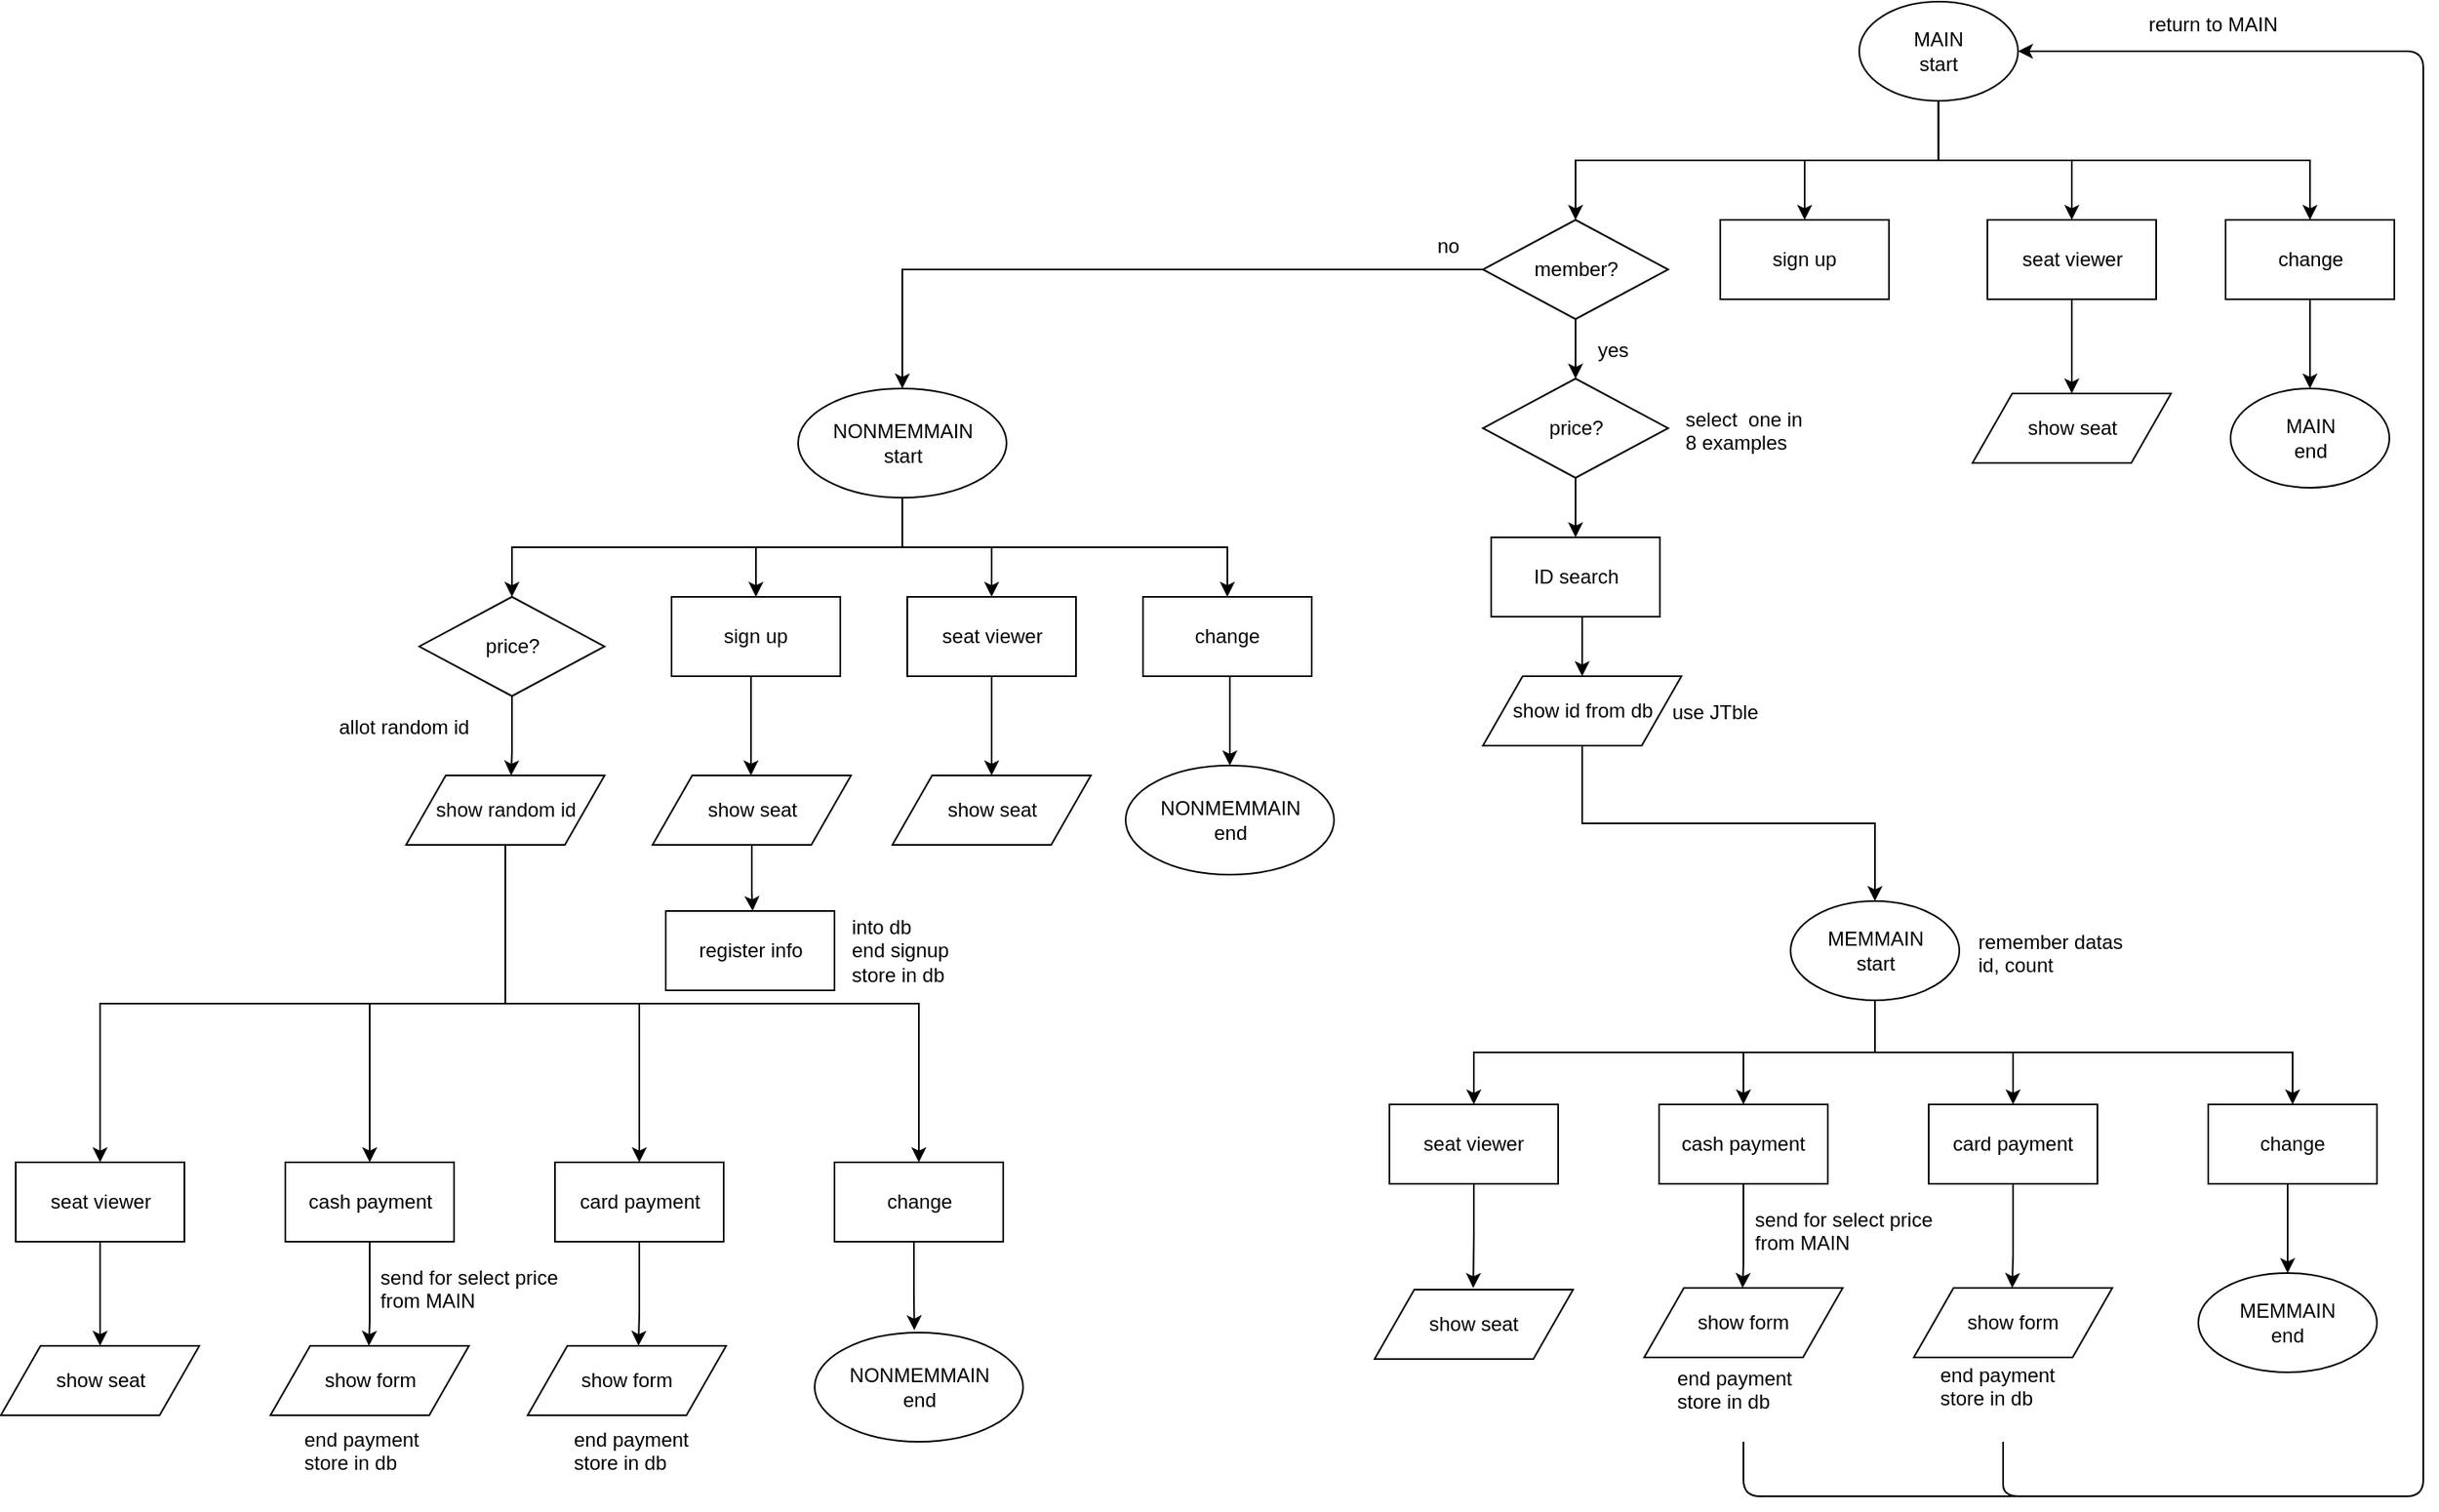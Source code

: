 <mxfile version="10.6.9" type="github"><diagram id="abuP0FmpQLj8DSwui26u" name="Page-1"><mxGraphModel dx="1394" dy="752" grid="1" gridSize="6" guides="1" tooltips="1" connect="1" arrows="1" fold="1" page="1" pageScale="1" pageWidth="2339" pageHeight="3300" math="0" shadow="0"><root><mxCell id="0"/><mxCell id="1" parent="0"/><mxCell id="RJyOCWjq-59tH7s2ldCN-9" style="edgeStyle=orthogonalEdgeStyle;rounded=0;orthogonalLoop=1;jettySize=auto;html=1;exitX=0.5;exitY=1;exitDx=0;exitDy=0;entryX=0.5;entryY=0;entryDx=0;entryDy=0;" parent="1" target="RJyOCWjq-59tH7s2ldCN-10" edge="1"><mxGeometry relative="1" as="geometry"><mxPoint x="2016.765" y="158" as="targetPoint"/><mxPoint x="2016.765" y="85.824" as="sourcePoint"/><Array as="points"><mxPoint x="2017" y="122"/><mxPoint x="1936" y="122"/></Array></mxGeometry></mxCell><mxCell id="RJyOCWjq-59tH7s2ldCN-20" style="edgeStyle=orthogonalEdgeStyle;rounded=0;orthogonalLoop=1;jettySize=auto;html=1;exitX=0.5;exitY=1;exitDx=0;exitDy=0;entryX=0.5;entryY=0;entryDx=0;entryDy=0;" parent="1" source="RJyOCWjq-59tH7s2ldCN-1" target="RJyOCWjq-59tH7s2ldCN-12" edge="1"><mxGeometry relative="1" as="geometry"/></mxCell><mxCell id="RJyOCWjq-59tH7s2ldCN-21" style="edgeStyle=orthogonalEdgeStyle;rounded=0;orthogonalLoop=1;jettySize=auto;html=1;exitX=0.5;exitY=1;exitDx=0;exitDy=0;" parent="1" source="RJyOCWjq-59tH7s2ldCN-1" target="RJyOCWjq-59tH7s2ldCN-17" edge="1"><mxGeometry relative="1" as="geometry"/></mxCell><mxCell id="RJyOCWjq-59tH7s2ldCN-22" style="edgeStyle=orthogonalEdgeStyle;rounded=0;orthogonalLoop=1;jettySize=auto;html=1;exitX=0.5;exitY=1;exitDx=0;exitDy=0;" parent="1" source="RJyOCWjq-59tH7s2ldCN-1" target="RJyOCWjq-59tH7s2ldCN-2" edge="1"><mxGeometry relative="1" as="geometry"/></mxCell><mxCell id="RJyOCWjq-59tH7s2ldCN-1" value="MAIN&lt;br&gt;start&lt;br&gt;" style="ellipse;whiteSpace=wrap;html=1;" parent="1" vertex="1"><mxGeometry x="1969" y="26" width="96" height="60" as="geometry"/></mxCell><mxCell id="RJyOCWjq-59tH7s2ldCN-5" value="" style="edgeStyle=orthogonalEdgeStyle;rounded=0;orthogonalLoop=1;jettySize=auto;html=1;" parent="1" source="RJyOCWjq-59tH7s2ldCN-2" target="RJyOCWjq-59tH7s2ldCN-4" edge="1"><mxGeometry relative="1" as="geometry"/></mxCell><mxCell id="RJyOCWjq-59tH7s2ldCN-29" value="" style="edgeStyle=orthogonalEdgeStyle;rounded=0;orthogonalLoop=1;jettySize=auto;html=1;entryX=0.5;entryY=0;entryDx=0;entryDy=0;" parent="1" source="RJyOCWjq-59tH7s2ldCN-2" target="RJyOCWjq-59tH7s2ldCN-62" edge="1"><mxGeometry relative="1" as="geometry"><mxPoint x="1393.618" y="265.824" as="targetPoint"/></mxGeometry></mxCell><mxCell id="RJyOCWjq-59tH7s2ldCN-2" value="member?" style="rhombus;whiteSpace=wrap;html=1;" parent="1" vertex="1"><mxGeometry x="1741.5" y="158" width="112" height="60" as="geometry"/></mxCell><mxCell id="RJyOCWjq-59tH7s2ldCN-53" value="" style="edgeStyle=orthogonalEdgeStyle;rounded=0;orthogonalLoop=1;jettySize=auto;html=1;entryX=0.5;entryY=0;entryDx=0;entryDy=0;" parent="1" source="RJyOCWjq-59tH7s2ldCN-4" target="RJyOCWjq-59tH7s2ldCN-54" edge="1"><mxGeometry relative="1" as="geometry"><mxPoint x="1797.5" y="350" as="targetPoint"/></mxGeometry></mxCell><mxCell id="RJyOCWjq-59tH7s2ldCN-4" value="price?" style="rhombus;whiteSpace=wrap;html=1;" parent="1" vertex="1"><mxGeometry x="1741.5" y="254" width="112" height="60" as="geometry"/></mxCell><mxCell id="RJyOCWjq-59tH7s2ldCN-6" value="yes" style="text;html=1;resizable=0;points=[];autosize=1;align=left;verticalAlign=top;spacingTop=-4;" parent="1" vertex="1"><mxGeometry x="1808.5" y="227" width="36" height="18" as="geometry"/></mxCell><mxCell id="RJyOCWjq-59tH7s2ldCN-10" value="sign up" style="rounded=0;whiteSpace=wrap;html=1;" parent="1" vertex="1"><mxGeometry x="1885" y="158" width="102" height="48" as="geometry"/></mxCell><mxCell id="RJyOCWjq-59tH7s2ldCN-82" value="" style="edgeStyle=orthogonalEdgeStyle;rounded=0;orthogonalLoop=1;jettySize=auto;html=1;" parent="1" source="RJyOCWjq-59tH7s2ldCN-12" target="RJyOCWjq-59tH7s2ldCN-81" edge="1"><mxGeometry relative="1" as="geometry"/></mxCell><mxCell id="RJyOCWjq-59tH7s2ldCN-12" value="seat viewer" style="rounded=0;whiteSpace=wrap;html=1;" parent="1" vertex="1"><mxGeometry x="2046.5" y="158" width="102" height="48" as="geometry"/></mxCell><mxCell id="RJyOCWjq-59tH7s2ldCN-24" value="" style="edgeStyle=orthogonalEdgeStyle;rounded=0;orthogonalLoop=1;jettySize=auto;html=1;entryX=0.5;entryY=0;entryDx=0;entryDy=0;" parent="1" source="RJyOCWjq-59tH7s2ldCN-17" target="RJyOCWjq-59tH7s2ldCN-25" edge="1"><mxGeometry relative="1" as="geometry"><mxPoint x="2241.5" y="286" as="targetPoint"/></mxGeometry></mxCell><mxCell id="RJyOCWjq-59tH7s2ldCN-17" value="change" style="rounded=0;whiteSpace=wrap;html=1;" parent="1" vertex="1"><mxGeometry x="2190.5" y="158" width="102" height="48" as="geometry"/></mxCell><mxCell id="RJyOCWjq-59tH7s2ldCN-25" value="MAIN&lt;br&gt;end" style="ellipse;whiteSpace=wrap;html=1;" parent="1" vertex="1"><mxGeometry x="2193.5" y="260" width="96" height="60" as="geometry"/></mxCell><mxCell id="RJyOCWjq-59tH7s2ldCN-34" value="no" style="text;html=1;resizable=0;points=[];autosize=1;align=left;verticalAlign=top;spacingTop=-4;" parent="1" vertex="1"><mxGeometry x="1711.5" y="164" width="30" height="18" as="geometry"/></mxCell><mxCell id="RJyOCWjq-59tH7s2ldCN-151" value="" style="edgeStyle=orthogonalEdgeStyle;rounded=0;orthogonalLoop=1;jettySize=auto;html=1;" parent="1" source="RJyOCWjq-59tH7s2ldCN-41" target="RJyOCWjq-59tH7s2ldCN-150" edge="1"><mxGeometry relative="1" as="geometry"><Array as="points"><mxPoint x="1299" y="450"/><mxPoint x="1299" y="450"/></Array></mxGeometry></mxCell><mxCell id="RJyOCWjq-59tH7s2ldCN-41" value="sign up" style="rounded=0;whiteSpace=wrap;html=1;" parent="1" vertex="1"><mxGeometry x="1251" y="386" width="102" height="48" as="geometry"/></mxCell><mxCell id="RJyOCWjq-59tH7s2ldCN-80" value="" style="edgeStyle=orthogonalEdgeStyle;rounded=0;orthogonalLoop=1;jettySize=auto;html=1;" parent="1" source="RJyOCWjq-59tH7s2ldCN-42" target="RJyOCWjq-59tH7s2ldCN-79" edge="1"><mxGeometry relative="1" as="geometry"/></mxCell><mxCell id="RJyOCWjq-59tH7s2ldCN-42" value="seat viewer" style="rounded=0;whiteSpace=wrap;html=1;" parent="1" vertex="1"><mxGeometry x="1393.5" y="386" width="102" height="48" as="geometry"/></mxCell><mxCell id="RJyOCWjq-59tH7s2ldCN-43" value="" style="edgeStyle=orthogonalEdgeStyle;rounded=0;orthogonalLoop=1;jettySize=auto;html=1;entryX=0.5;entryY=0;entryDx=0;entryDy=0;" parent="1" source="RJyOCWjq-59tH7s2ldCN-44" target="RJyOCWjq-59tH7s2ldCN-45" edge="1"><mxGeometry relative="1" as="geometry"><mxPoint x="1587" y="514" as="targetPoint"/><Array as="points"><mxPoint x="1588.5" y="452"/><mxPoint x="1588.5" y="452"/></Array></mxGeometry></mxCell><mxCell id="RJyOCWjq-59tH7s2ldCN-44" value="change" style="rounded=0;whiteSpace=wrap;html=1;" parent="1" vertex="1"><mxGeometry x="1536" y="386" width="102" height="48" as="geometry"/></mxCell><mxCell id="RJyOCWjq-59tH7s2ldCN-45" value="&lt;div style=&quot;text-align: center&quot;&gt;&lt;span&gt;NONMEMMAIN&lt;/span&gt;&lt;/div&gt;&lt;div style=&quot;text-align: center&quot;&gt;&lt;span&gt;end&lt;/span&gt;&lt;/div&gt;" style="ellipse;whiteSpace=wrap;html=1;" parent="1" vertex="1"><mxGeometry x="1525.5" y="488" width="126" height="66" as="geometry"/></mxCell><mxCell id="RJyOCWjq-59tH7s2ldCN-131" value="" style="edgeStyle=orthogonalEdgeStyle;rounded=0;orthogonalLoop=1;jettySize=auto;html=1;" parent="1" source="RJyOCWjq-59tH7s2ldCN-50" target="RJyOCWjq-59tH7s2ldCN-130" edge="1"><mxGeometry relative="1" as="geometry"><Array as="points"><mxPoint x="1154" y="480"/><mxPoint x="1154" y="480"/></Array></mxGeometry></mxCell><mxCell id="RJyOCWjq-59tH7s2ldCN-50" value="price?" style="rhombus;whiteSpace=wrap;html=1;" parent="1" vertex="1"><mxGeometry x="1098.5" y="386" width="112" height="60" as="geometry"/></mxCell><mxCell id="Haxagmr-71Uvny3Ug78s-7" style="edgeStyle=orthogonalEdgeStyle;rounded=0;orthogonalLoop=1;jettySize=auto;html=1;exitX=0.5;exitY=1;exitDx=0;exitDy=0;entryX=0.5;entryY=0;entryDx=0;entryDy=0;" edge="1" parent="1" source="RJyOCWjq-59tH7s2ldCN-54" target="RJyOCWjq-59tH7s2ldCN-55"><mxGeometry relative="1" as="geometry"/></mxCell><mxCell id="RJyOCWjq-59tH7s2ldCN-54" value="ID search" style="rounded=0;whiteSpace=wrap;html=1;" parent="1" vertex="1"><mxGeometry x="1746.5" y="350" width="102" height="48" as="geometry"/></mxCell><mxCell id="RJyOCWjq-59tH7s2ldCN-166" style="edgeStyle=orthogonalEdgeStyle;rounded=0;orthogonalLoop=1;jettySize=auto;html=1;exitX=0.5;exitY=1;exitDx=0;exitDy=0;entryX=0.5;entryY=0;entryDx=0;entryDy=0;" parent="1" source="RJyOCWjq-59tH7s2ldCN-55" target="RJyOCWjq-59tH7s2ldCN-61" edge="1"><mxGeometry relative="1" as="geometry"/></mxCell><mxCell id="RJyOCWjq-59tH7s2ldCN-55" value="show id from db" style="shape=parallelogram;perimeter=parallelogramPerimeter;whiteSpace=wrap;html=1;" parent="1" vertex="1"><mxGeometry x="1741.5" y="434" width="120" height="42" as="geometry"/></mxCell><mxCell id="RJyOCWjq-59tH7s2ldCN-57" value="use JTble&amp;nbsp;" style="text;html=1;resizable=0;points=[];autosize=1;align=left;verticalAlign=top;spacingTop=-4;" parent="1" vertex="1"><mxGeometry x="1853.5" y="446" width="72" height="18" as="geometry"/></mxCell><mxCell id="RJyOCWjq-59tH7s2ldCN-58" value="select&amp;nbsp; one in&lt;br&gt;8 examples" style="text;html=1;resizable=0;points=[];autosize=1;align=left;verticalAlign=top;spacingTop=-4;" parent="1" vertex="1"><mxGeometry x="1861.5" y="269" width="84" height="30" as="geometry"/></mxCell><mxCell id="RJyOCWjq-59tH7s2ldCN-134" style="edgeStyle=orthogonalEdgeStyle;rounded=0;orthogonalLoop=1;jettySize=auto;html=1;exitX=0.5;exitY=1;exitDx=0;exitDy=0;entryX=0.5;entryY=0;entryDx=0;entryDy=0;" parent="1" source="RJyOCWjq-59tH7s2ldCN-61" target="RJyOCWjq-59tH7s2ldCN-70" edge="1"><mxGeometry relative="1" as="geometry"/></mxCell><mxCell id="RJyOCWjq-59tH7s2ldCN-135" style="edgeStyle=orthogonalEdgeStyle;rounded=0;orthogonalLoop=1;jettySize=auto;html=1;exitX=0.5;exitY=1;exitDx=0;exitDy=0;entryX=0.5;entryY=0;entryDx=0;entryDy=0;" parent="1" source="RJyOCWjq-59tH7s2ldCN-61" target="RJyOCWjq-59tH7s2ldCN-64" edge="1"><mxGeometry relative="1" as="geometry"/></mxCell><mxCell id="RJyOCWjq-59tH7s2ldCN-136" style="edgeStyle=orthogonalEdgeStyle;rounded=0;orthogonalLoop=1;jettySize=auto;html=1;exitX=0.5;exitY=1;exitDx=0;exitDy=0;entryX=0.5;entryY=0;entryDx=0;entryDy=0;" parent="1" source="RJyOCWjq-59tH7s2ldCN-61" target="RJyOCWjq-59tH7s2ldCN-65" edge="1"><mxGeometry relative="1" as="geometry"/></mxCell><mxCell id="RJyOCWjq-59tH7s2ldCN-137" style="edgeStyle=orthogonalEdgeStyle;rounded=0;orthogonalLoop=1;jettySize=auto;html=1;exitX=0.5;exitY=1;exitDx=0;exitDy=0;" parent="1" source="RJyOCWjq-59tH7s2ldCN-61" target="RJyOCWjq-59tH7s2ldCN-68" edge="1"><mxGeometry relative="1" as="geometry"/></mxCell><mxCell id="RJyOCWjq-59tH7s2ldCN-61" value="MEMMAIN&lt;br&gt;start&lt;br&gt;" style="ellipse;whiteSpace=wrap;html=1;" parent="1" vertex="1"><mxGeometry x="1927.5" y="570" width="102" height="60" as="geometry"/></mxCell><mxCell id="RJyOCWjq-59tH7s2ldCN-95" style="edgeStyle=orthogonalEdgeStyle;rounded=0;orthogonalLoop=1;jettySize=auto;html=1;exitX=0.5;exitY=1;exitDx=0;exitDy=0;entryX=0.5;entryY=0;entryDx=0;entryDy=0;" parent="1" source="RJyOCWjq-59tH7s2ldCN-62" target="RJyOCWjq-59tH7s2ldCN-50" edge="1"><mxGeometry relative="1" as="geometry"/></mxCell><mxCell id="RJyOCWjq-59tH7s2ldCN-96" style="edgeStyle=orthogonalEdgeStyle;rounded=0;orthogonalLoop=1;jettySize=auto;html=1;exitX=0.5;exitY=1;exitDx=0;exitDy=0;" parent="1" source="RJyOCWjq-59tH7s2ldCN-62" target="RJyOCWjq-59tH7s2ldCN-41" edge="1"><mxGeometry relative="1" as="geometry"/></mxCell><mxCell id="RJyOCWjq-59tH7s2ldCN-97" style="edgeStyle=orthogonalEdgeStyle;rounded=0;orthogonalLoop=1;jettySize=auto;html=1;exitX=0.5;exitY=1;exitDx=0;exitDy=0;" parent="1" source="RJyOCWjq-59tH7s2ldCN-62" target="RJyOCWjq-59tH7s2ldCN-42" edge="1"><mxGeometry relative="1" as="geometry"/></mxCell><mxCell id="RJyOCWjq-59tH7s2ldCN-98" style="edgeStyle=orthogonalEdgeStyle;rounded=0;orthogonalLoop=1;jettySize=auto;html=1;exitX=0.5;exitY=1;exitDx=0;exitDy=0;entryX=0.5;entryY=0;entryDx=0;entryDy=0;" parent="1" source="RJyOCWjq-59tH7s2ldCN-62" target="RJyOCWjq-59tH7s2ldCN-44" edge="1"><mxGeometry relative="1" as="geometry"/></mxCell><mxCell id="RJyOCWjq-59tH7s2ldCN-62" value="NONMEMMAIN&lt;br&gt;start&lt;br&gt;" style="ellipse;whiteSpace=wrap;html=1;" parent="1" vertex="1"><mxGeometry x="1327.5" y="260" width="126" height="66" as="geometry"/></mxCell><mxCell id="RJyOCWjq-59tH7s2ldCN-63" value="remember datas&lt;br&gt;id, count&lt;br&gt;" style="text;html=1;resizable=0;points=[];autosize=1;align=left;verticalAlign=top;spacingTop=-4;" parent="1" vertex="1"><mxGeometry x="2038.5" y="585" width="102" height="30" as="geometry"/></mxCell><mxCell id="RJyOCWjq-59tH7s2ldCN-84" value="" style="edgeStyle=orthogonalEdgeStyle;rounded=0;orthogonalLoop=1;jettySize=auto;html=1;" parent="1" source="RJyOCWjq-59tH7s2ldCN-64" target="RJyOCWjq-59tH7s2ldCN-83" edge="1"><mxGeometry relative="1" as="geometry"><Array as="points"><mxPoint x="1898.5" y="789"/><mxPoint x="1898.5" y="789"/></Array></mxGeometry></mxCell><mxCell id="RJyOCWjq-59tH7s2ldCN-64" value="cash payment" style="rounded=0;whiteSpace=wrap;html=1;" parent="1" vertex="1"><mxGeometry x="1848" y="693" width="102" height="48" as="geometry"/></mxCell><mxCell id="RJyOCWjq-59tH7s2ldCN-86" value="" style="edgeStyle=orthogonalEdgeStyle;rounded=0;orthogonalLoop=1;jettySize=auto;html=1;" parent="1" source="RJyOCWjq-59tH7s2ldCN-65" target="RJyOCWjq-59tH7s2ldCN-85" edge="1"><mxGeometry relative="1" as="geometry"><Array as="points"><mxPoint x="2061.5" y="783"/><mxPoint x="2061.5" y="783"/></Array></mxGeometry></mxCell><mxCell id="RJyOCWjq-59tH7s2ldCN-65" value="card payment" style="rounded=0;whiteSpace=wrap;html=1;" parent="1" vertex="1"><mxGeometry x="2011" y="693" width="102" height="48" as="geometry"/></mxCell><mxCell id="RJyOCWjq-59tH7s2ldCN-67" value="" style="edgeStyle=orthogonalEdgeStyle;rounded=0;orthogonalLoop=1;jettySize=auto;html=1;entryX=0.5;entryY=0;entryDx=0;entryDy=0;" parent="1" source="RJyOCWjq-59tH7s2ldCN-68" target="RJyOCWjq-59tH7s2ldCN-69" edge="1"><mxGeometry relative="1" as="geometry"><mxPoint x="2231" y="795" as="targetPoint"/><Array as="points"><mxPoint x="2228" y="771"/><mxPoint x="2228" y="771"/></Array></mxGeometry></mxCell><mxCell id="RJyOCWjq-59tH7s2ldCN-68" value="change" style="rounded=0;whiteSpace=wrap;html=1;" parent="1" vertex="1"><mxGeometry x="2180" y="693" width="102" height="48" as="geometry"/></mxCell><mxCell id="RJyOCWjq-59tH7s2ldCN-69" value="&lt;div style=&quot;text-align: center&quot;&gt;&lt;span&gt;MEMMAIN&lt;/span&gt;&lt;/div&gt;&lt;div style=&quot;text-align: center&quot;&gt;&lt;span&gt;end&lt;/span&gt;&lt;/div&gt;" style="ellipse;whiteSpace=wrap;html=1;gradientColor=none;" parent="1" vertex="1"><mxGeometry x="2174" y="795" width="108" height="60" as="geometry"/></mxCell><mxCell id="RJyOCWjq-59tH7s2ldCN-78" value="" style="edgeStyle=orthogonalEdgeStyle;rounded=0;orthogonalLoop=1;jettySize=auto;html=1;" parent="1" source="RJyOCWjq-59tH7s2ldCN-70" edge="1"><mxGeometry relative="1" as="geometry"><mxPoint x="1735.647" y="804" as="targetPoint"/></mxGeometry></mxCell><mxCell id="RJyOCWjq-59tH7s2ldCN-70" value="seat viewer" style="rounded=0;whiteSpace=wrap;html=1;" parent="1" vertex="1"><mxGeometry x="1685" y="693" width="102" height="48" as="geometry"/></mxCell><mxCell id="RJyOCWjq-59tH7s2ldCN-79" value="show seat" style="shape=parallelogram;perimeter=parallelogramPerimeter;whiteSpace=wrap;html=1;" parent="1" vertex="1"><mxGeometry x="1384.5" y="494" width="120" height="42" as="geometry"/></mxCell><mxCell id="RJyOCWjq-59tH7s2ldCN-81" value="show seat" style="shape=parallelogram;perimeter=parallelogramPerimeter;whiteSpace=wrap;html=1;" parent="1" vertex="1"><mxGeometry x="2037.5" y="263" width="120" height="42" as="geometry"/></mxCell><mxCell id="RJyOCWjq-59tH7s2ldCN-83" value="show form" style="shape=parallelogram;perimeter=parallelogramPerimeter;whiteSpace=wrap;html=1;" parent="1" vertex="1"><mxGeometry x="1839" y="804" width="120" height="42" as="geometry"/></mxCell><mxCell id="RJyOCWjq-59tH7s2ldCN-85" value="show form" style="shape=parallelogram;perimeter=parallelogramPerimeter;whiteSpace=wrap;html=1;" parent="1" vertex="1"><mxGeometry x="2002" y="804" width="120" height="42" as="geometry"/></mxCell><mxCell id="RJyOCWjq-59tH7s2ldCN-87" value="send for select price &lt;br&gt;from MAIN" style="text;html=1;resizable=0;points=[];autosize=1;align=left;verticalAlign=top;spacingTop=-4;" parent="1" vertex="1"><mxGeometry x="1903.5" y="753" width="126" height="30" as="geometry"/></mxCell><mxCell id="RJyOCWjq-59tH7s2ldCN-90" value="end payment&lt;br&gt;store in db&amp;nbsp;&lt;br&gt;&lt;br&gt;" style="text;html=1;resizable=0;points=[];autosize=1;align=left;verticalAlign=top;spacingTop=-4;" parent="1" vertex="1"><mxGeometry x="1857" y="849" width="84" height="48" as="geometry"/></mxCell><mxCell id="RJyOCWjq-59tH7s2ldCN-111" value="" style="edgeStyle=orthogonalEdgeStyle;rounded=0;orthogonalLoop=1;jettySize=auto;html=1;" parent="1" source="RJyOCWjq-59tH7s2ldCN-112" target="RJyOCWjq-59tH7s2ldCN-122" edge="1"><mxGeometry relative="1" as="geometry"><Array as="points"><mxPoint x="1068" y="824"/><mxPoint x="1068" y="824"/></Array></mxGeometry></mxCell><mxCell id="RJyOCWjq-59tH7s2ldCN-112" value="cash payment" style="rounded=0;whiteSpace=wrap;html=1;" parent="1" vertex="1"><mxGeometry x="1017.5" y="728" width="102" height="48" as="geometry"/></mxCell><mxCell id="RJyOCWjq-59tH7s2ldCN-113" value="" style="edgeStyle=orthogonalEdgeStyle;rounded=0;orthogonalLoop=1;jettySize=auto;html=1;" parent="1" source="RJyOCWjq-59tH7s2ldCN-114" target="RJyOCWjq-59tH7s2ldCN-123" edge="1"><mxGeometry relative="1" as="geometry"><Array as="points"><mxPoint x="1231" y="818"/><mxPoint x="1231" y="818"/></Array></mxGeometry></mxCell><mxCell id="RJyOCWjq-59tH7s2ldCN-114" value="card payment" style="rounded=0;whiteSpace=wrap;html=1;" parent="1" vertex="1"><mxGeometry x="1180.5" y="728" width="102" height="48" as="geometry"/></mxCell><mxCell id="RJyOCWjq-59tH7s2ldCN-115" value="" style="edgeStyle=orthogonalEdgeStyle;rounded=0;orthogonalLoop=1;jettySize=auto;html=1;entryX=0.5;entryY=0;entryDx=0;entryDy=0;" parent="1" source="RJyOCWjq-59tH7s2ldCN-116" edge="1"><mxGeometry relative="1" as="geometry"><mxPoint x="1397.765" y="829.529" as="targetPoint"/><Array as="points"><mxPoint x="1397.5" y="806"/><mxPoint x="1397.5" y="806"/></Array></mxGeometry></mxCell><mxCell id="RJyOCWjq-59tH7s2ldCN-116" value="change" style="rounded=0;whiteSpace=wrap;html=1;" parent="1" vertex="1"><mxGeometry x="1349.5" y="728" width="102" height="48" as="geometry"/></mxCell><mxCell id="RJyOCWjq-59tH7s2ldCN-165" style="edgeStyle=orthogonalEdgeStyle;rounded=0;orthogonalLoop=1;jettySize=auto;html=1;exitX=0.5;exitY=1;exitDx=0;exitDy=0;entryX=0.5;entryY=0;entryDx=0;entryDy=0;" parent="1" source="RJyOCWjq-59tH7s2ldCN-119" target="RJyOCWjq-59tH7s2ldCN-120" edge="1"><mxGeometry relative="1" as="geometry"/></mxCell><mxCell id="RJyOCWjq-59tH7s2ldCN-119" value="seat viewer" style="rounded=0;whiteSpace=wrap;html=1;" parent="1" vertex="1"><mxGeometry x="854.5" y="728" width="102" height="48" as="geometry"/></mxCell><mxCell id="RJyOCWjq-59tH7s2ldCN-120" value="show seat" style="shape=parallelogram;perimeter=parallelogramPerimeter;whiteSpace=wrap;html=1;" parent="1" vertex="1"><mxGeometry x="845.5" y="839" width="120" height="42" as="geometry"/></mxCell><mxCell id="RJyOCWjq-59tH7s2ldCN-122" value="show form" style="shape=parallelogram;perimeter=parallelogramPerimeter;whiteSpace=wrap;html=1;" parent="1" vertex="1"><mxGeometry x="1008.5" y="839" width="120" height="42" as="geometry"/></mxCell><mxCell id="RJyOCWjq-59tH7s2ldCN-123" value="show form" style="shape=parallelogram;perimeter=parallelogramPerimeter;whiteSpace=wrap;html=1;" parent="1" vertex="1"><mxGeometry x="1164" y="839" width="120" height="42" as="geometry"/></mxCell><mxCell id="RJyOCWjq-59tH7s2ldCN-124" value="send for select price &lt;br&gt;from MAIN" style="text;html=1;resizable=0;points=[];autosize=1;align=left;verticalAlign=top;spacingTop=-4;" parent="1" vertex="1"><mxGeometry x="1073" y="788" width="126" height="30" as="geometry"/></mxCell><mxCell id="RJyOCWjq-59tH7s2ldCN-161" style="edgeStyle=orthogonalEdgeStyle;rounded=0;orthogonalLoop=1;jettySize=auto;html=1;exitX=0.5;exitY=1;exitDx=0;exitDy=0;entryX=0.5;entryY=0;entryDx=0;entryDy=0;" parent="1" source="RJyOCWjq-59tH7s2ldCN-130" target="RJyOCWjq-59tH7s2ldCN-119" edge="1"><mxGeometry relative="1" as="geometry"/></mxCell><mxCell id="RJyOCWjq-59tH7s2ldCN-162" style="edgeStyle=orthogonalEdgeStyle;rounded=0;orthogonalLoop=1;jettySize=auto;html=1;exitX=0.5;exitY=1;exitDx=0;exitDy=0;" parent="1" source="RJyOCWjq-59tH7s2ldCN-130" target="RJyOCWjq-59tH7s2ldCN-112" edge="1"><mxGeometry relative="1" as="geometry"/></mxCell><mxCell id="RJyOCWjq-59tH7s2ldCN-163" style="edgeStyle=orthogonalEdgeStyle;rounded=0;orthogonalLoop=1;jettySize=auto;html=1;exitX=0.5;exitY=1;exitDx=0;exitDy=0;" parent="1" source="RJyOCWjq-59tH7s2ldCN-130" target="RJyOCWjq-59tH7s2ldCN-114" edge="1"><mxGeometry relative="1" as="geometry"/></mxCell><mxCell id="RJyOCWjq-59tH7s2ldCN-164" style="edgeStyle=orthogonalEdgeStyle;rounded=0;orthogonalLoop=1;jettySize=auto;html=1;exitX=0.5;exitY=1;exitDx=0;exitDy=0;" parent="1" source="RJyOCWjq-59tH7s2ldCN-130" target="RJyOCWjq-59tH7s2ldCN-116" edge="1"><mxGeometry relative="1" as="geometry"/></mxCell><mxCell id="RJyOCWjq-59tH7s2ldCN-130" value="show random id" style="shape=parallelogram;perimeter=parallelogramPerimeter;whiteSpace=wrap;html=1;" parent="1" vertex="1"><mxGeometry x="1090.5" y="494" width="120" height="42" as="geometry"/></mxCell><mxCell id="RJyOCWjq-59tH7s2ldCN-132" value="allot random id" style="text;html=1;resizable=0;points=[];autosize=1;align=left;verticalAlign=top;spacingTop=-4;" parent="1" vertex="1"><mxGeometry x="1048" y="455" width="96" height="18" as="geometry"/></mxCell><mxCell id="RJyOCWjq-59tH7s2ldCN-138" value="show seat" style="shape=parallelogram;perimeter=parallelogramPerimeter;whiteSpace=wrap;html=1;" parent="1" vertex="1"><mxGeometry x="1676" y="805" width="120" height="42" as="geometry"/></mxCell><mxCell id="RJyOCWjq-59tH7s2ldCN-144" value="&lt;div style=&quot;text-align: center&quot;&gt;&lt;span&gt;NONMEMMAIN&lt;/span&gt;&lt;/div&gt;&lt;div style=&quot;text-align: center&quot;&gt;&lt;span&gt;end&lt;/span&gt;&lt;/div&gt;" style="ellipse;whiteSpace=wrap;html=1;" parent="1" vertex="1"><mxGeometry x="1337.5" y="831" width="126" height="66" as="geometry"/></mxCell><mxCell id="RJyOCWjq-59tH7s2ldCN-155" value="" style="edgeStyle=orthogonalEdgeStyle;rounded=0;orthogonalLoop=1;jettySize=auto;html=1;" parent="1" source="RJyOCWjq-59tH7s2ldCN-150" target="RJyOCWjq-59tH7s2ldCN-154" edge="1"><mxGeometry relative="1" as="geometry"><Array as="points"><mxPoint x="1300" y="564"/><mxPoint x="1300" y="564"/></Array></mxGeometry></mxCell><mxCell id="RJyOCWjq-59tH7s2ldCN-150" value="show seat" style="shape=parallelogram;perimeter=parallelogramPerimeter;whiteSpace=wrap;html=1;" parent="1" vertex="1"><mxGeometry x="1239.5" y="494" width="120" height="42" as="geometry"/></mxCell><mxCell id="RJyOCWjq-59tH7s2ldCN-154" value="register info" style="rounded=0;whiteSpace=wrap;html=1;" parent="1" vertex="1"><mxGeometry x="1247.5" y="576" width="102" height="48" as="geometry"/></mxCell><mxCell id="RJyOCWjq-59tH7s2ldCN-156" value="into db&lt;br&gt;end signup&lt;br&gt;store in db&lt;br&gt;" style="text;html=1;resizable=0;points=[];autosize=1;align=left;verticalAlign=top;spacingTop=-4;" parent="1" vertex="1"><mxGeometry x="1357.5" y="576" width="72" height="48" as="geometry"/></mxCell><mxCell id="RJyOCWjq-59tH7s2ldCN-157" value="end payment&lt;br&gt;store in db&amp;nbsp;&lt;br&gt;&lt;br&gt;" style="text;html=1;resizable=0;points=[];autosize=1;align=left;verticalAlign=top;spacingTop=-4;" parent="1" vertex="1"><mxGeometry x="2015.5" y="847" width="84" height="48" as="geometry"/></mxCell><mxCell id="RJyOCWjq-59tH7s2ldCN-158" value="end payment&lt;br&gt;store in db&amp;nbsp;&lt;br&gt;&lt;br&gt;" style="text;html=1;resizable=0;points=[];autosize=1;align=left;verticalAlign=top;spacingTop=-4;" parent="1" vertex="1"><mxGeometry x="1026.5" y="886" width="84" height="48" as="geometry"/></mxCell><mxCell id="RJyOCWjq-59tH7s2ldCN-159" value="end payment&lt;br&gt;store in db&amp;nbsp;&lt;br&gt;&lt;br&gt;" style="text;html=1;resizable=0;points=[];autosize=1;align=left;verticalAlign=top;spacingTop=-4;" parent="1" vertex="1"><mxGeometry x="1189.5" y="886" width="84" height="48" as="geometry"/></mxCell><mxCell id="Haxagmr-71Uvny3Ug78s-1" value="" style="endArrow=classic;html=1;entryX=1;entryY=0.5;entryDx=0;entryDy=0;" edge="1" parent="1" target="RJyOCWjq-59tH7s2ldCN-1"><mxGeometry width="50" height="50" relative="1" as="geometry"><mxPoint x="2056" y="897" as="sourcePoint"/><mxPoint x="2316" y="30" as="targetPoint"/><Array as="points"><mxPoint x="2056" y="906"/><mxPoint x="2056" y="930"/><mxPoint x="2310" y="930"/><mxPoint x="2310" y="56"/></Array></mxGeometry></mxCell><mxCell id="Haxagmr-71Uvny3Ug78s-2" value="return to MAIN" style="text;html=1;resizable=0;points=[];autosize=1;align=left;verticalAlign=top;spacingTop=-4;" vertex="1" parent="1"><mxGeometry x="2142" y="30" width="96" height="18" as="geometry"/></mxCell><mxCell id="Haxagmr-71Uvny3Ug78s-3" value="" style="endArrow=none;html=1;" edge="1" parent="1" target="RJyOCWjq-59tH7s2ldCN-90"><mxGeometry width="50" height="50" relative="1" as="geometry"><mxPoint x="2064" y="930" as="sourcePoint"/><mxPoint x="1922" y="894" as="targetPoint"/><Array as="points"><mxPoint x="1899" y="930"/></Array></mxGeometry></mxCell></root></mxGraphModel></diagram></mxfile>